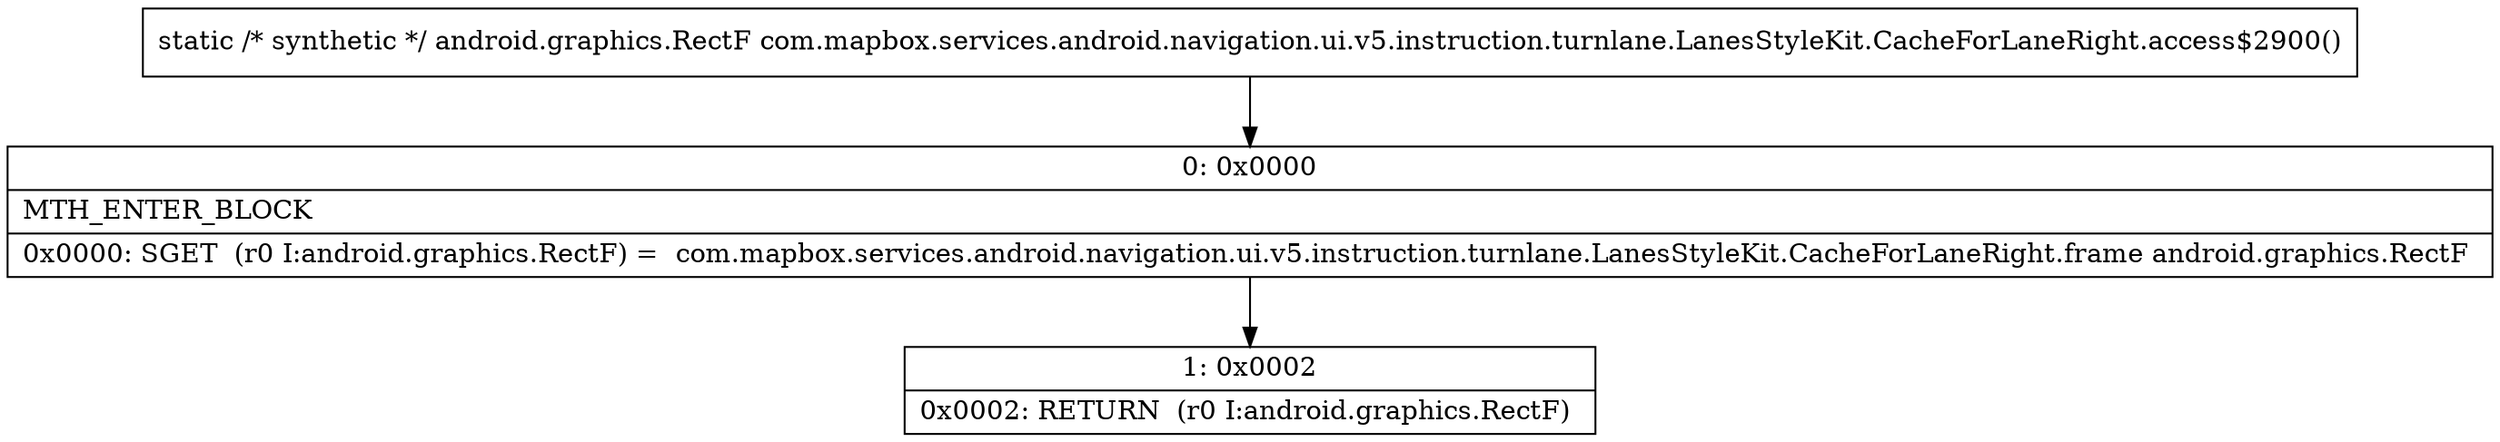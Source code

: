 digraph "CFG forcom.mapbox.services.android.navigation.ui.v5.instruction.turnlane.LanesStyleKit.CacheForLaneRight.access$2900()Landroid\/graphics\/RectF;" {
Node_0 [shape=record,label="{0\:\ 0x0000|MTH_ENTER_BLOCK\l|0x0000: SGET  (r0 I:android.graphics.RectF) =  com.mapbox.services.android.navigation.ui.v5.instruction.turnlane.LanesStyleKit.CacheForLaneRight.frame android.graphics.RectF \l}"];
Node_1 [shape=record,label="{1\:\ 0x0002|0x0002: RETURN  (r0 I:android.graphics.RectF) \l}"];
MethodNode[shape=record,label="{static \/* synthetic *\/ android.graphics.RectF com.mapbox.services.android.navigation.ui.v5.instruction.turnlane.LanesStyleKit.CacheForLaneRight.access$2900() }"];
MethodNode -> Node_0;
Node_0 -> Node_1;
}

